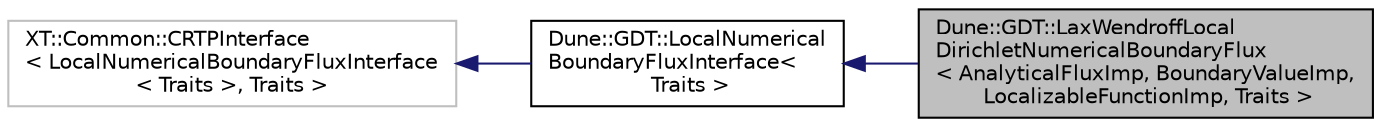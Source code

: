 digraph "Dune::GDT::LaxWendroffLocalDirichletNumericalBoundaryFlux&lt; AnalyticalFluxImp, BoundaryValueImp, LocalizableFunctionImp, Traits &gt;"
{
  edge [fontname="Helvetica",fontsize="10",labelfontname="Helvetica",labelfontsize="10"];
  node [fontname="Helvetica",fontsize="10",shape=record];
  rankdir="LR";
  Node0 [label="Dune::GDT::LaxWendroffLocal\lDirichletNumericalBoundaryFlux\l\< AnalyticalFluxImp, BoundaryValueImp,\l LocalizableFunctionImp, Traits \>",height=0.2,width=0.4,color="black", fillcolor="grey75", style="filled", fontcolor="black"];
  Node1 -> Node0 [dir="back",color="midnightblue",fontsize="10",style="solid",fontname="Helvetica"];
  Node1 [label="Dune::GDT::LocalNumerical\lBoundaryFluxInterface\<\l Traits \>",height=0.2,width=0.4,color="black", fillcolor="white", style="filled",URL="$a01229.html"];
  Node2 -> Node1 [dir="back",color="midnightblue",fontsize="10",style="solid",fontname="Helvetica"];
  Node2 [label="XT::Common::CRTPInterface\l\< LocalNumericalBoundaryFluxInterface\l\< Traits \>, Traits \>",height=0.2,width=0.4,color="grey75", fillcolor="white", style="filled"];
}
